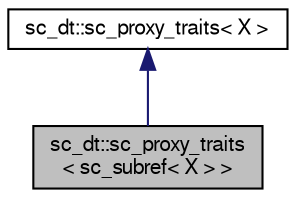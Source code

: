 digraph "sc_dt::sc_proxy_traits&lt; sc_subref&lt; X &gt; &gt;"
{
  edge [fontname="FreeSans",fontsize="10",labelfontname="FreeSans",labelfontsize="10"];
  node [fontname="FreeSans",fontsize="10",shape=record];
  Node2 [label="sc_dt::sc_proxy_traits\l\< sc_subref\< X \> \>",height=0.2,width=0.4,color="black", fillcolor="grey75", style="filled", fontcolor="black"];
  Node3 -> Node2 [dir="back",color="midnightblue",fontsize="10",style="solid",fontname="FreeSans"];
  Node3 [label="sc_dt::sc_proxy_traits\< X \>",height=0.2,width=0.4,color="black", fillcolor="white", style="filled",URL="$a01448.html"];
}
